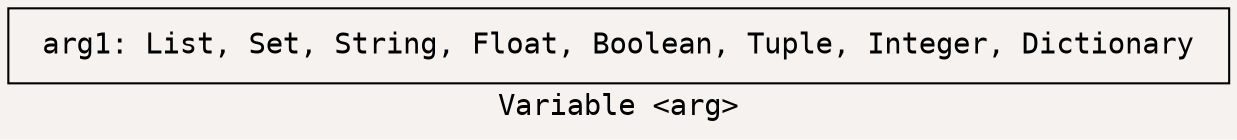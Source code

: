 digraph {
	label="Variable <arg>"
	bgcolor="#f5f2f0"
	node [shape=box]
	node [fontname="Consolas,Monaco,'Andale Mono','Ubuntu Mono',monospace"]
	fontname="Consolas,Monaco,'Andale Mono','Ubuntu Mono',monospace"
	-2 [label=" arg1: List, Set, String, Float, Boolean, Tuple, Integer, Dictionary "]
}
